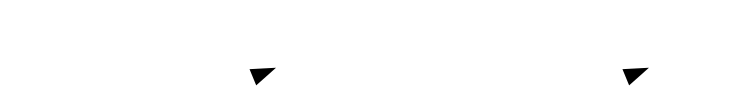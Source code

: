 digraph G {
  graph [bgcolor=transparent]
  rankdir=LR
  I1 [style=invisible]
  I1 -> tx [label="5m฿",fontname="ubuntu",color=white,fontcolor=white]
  I1 -> tx [labelloc="b",fontname="ubuntu",label="Alice",style=invisible,fontcolor=white]
  tx [color=white,fontname="ubuntu",fontcolor=white]
  I2 [style=invisible]
  tx -> I2 [label="5m฿",fontname="ubuntu",fontcolor=white,color=white]
  tx -> I2 [labelloc="b",label="1/\{Alice, Bob\}",fontname="ubuntu",style=invisible,fontcolor=white]
  
}
